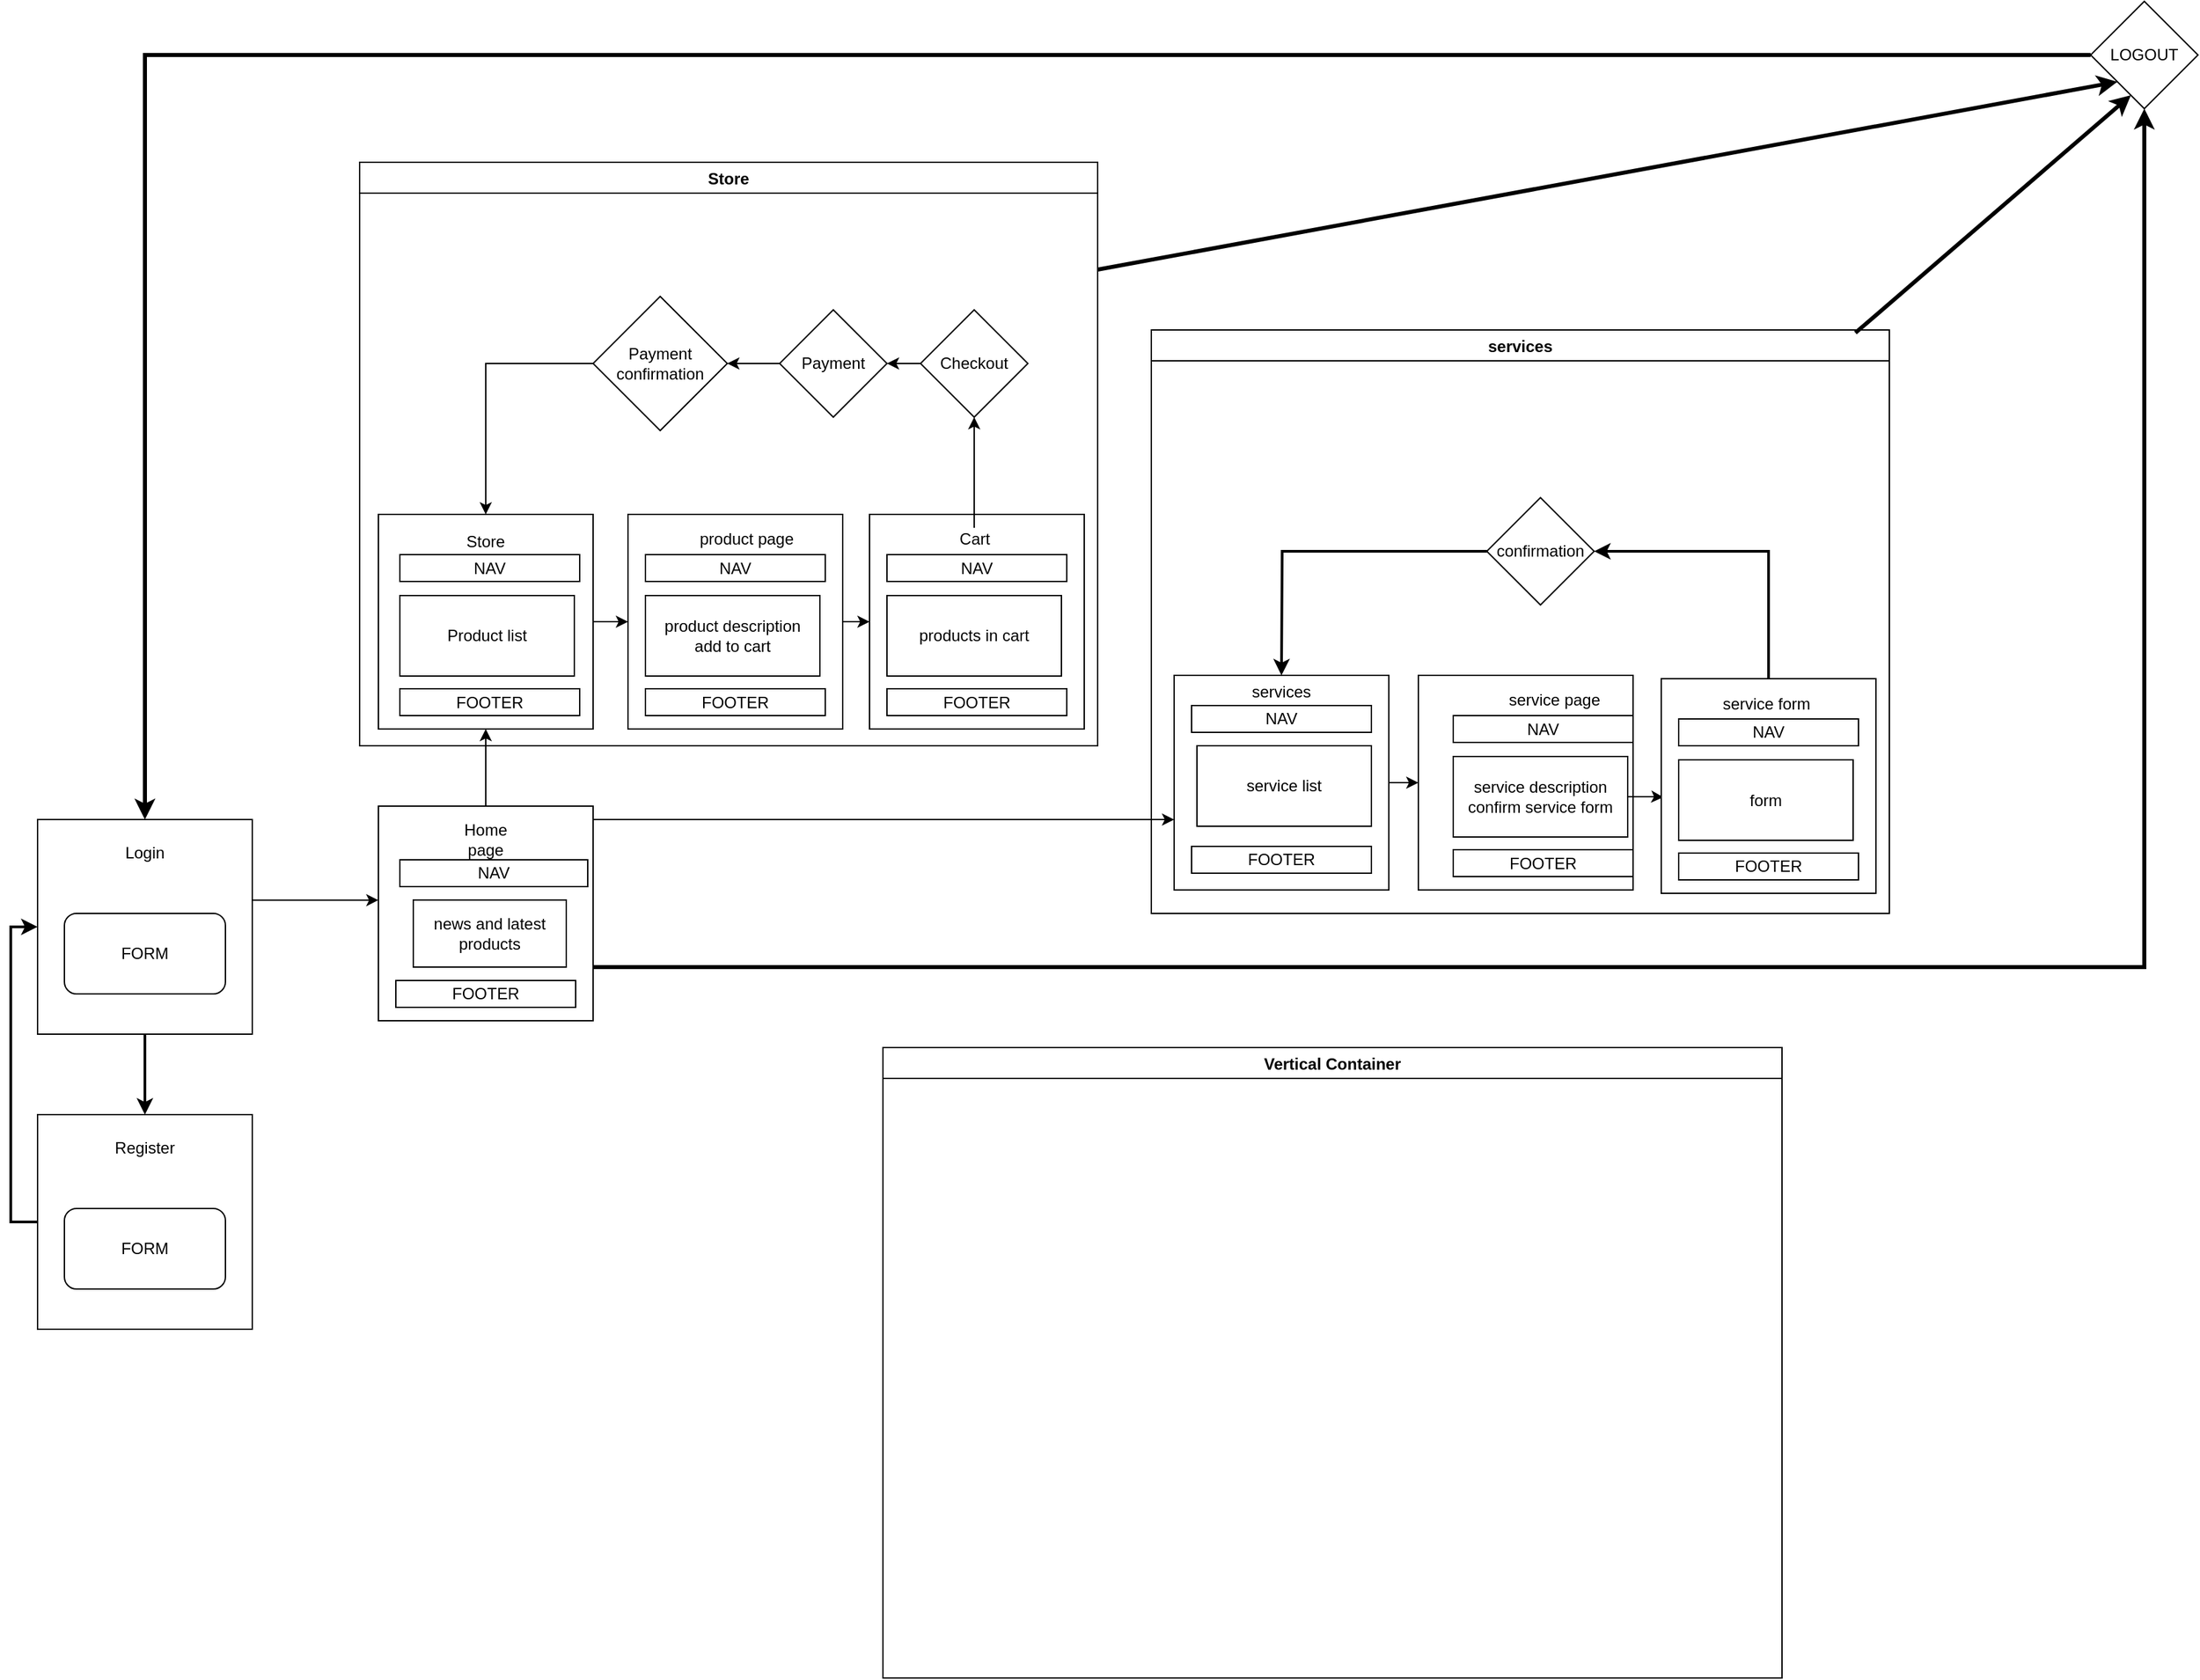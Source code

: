 <mxfile version="20.3.0" type="github">
  <diagram id="nh-2rdH2V7WlwiJ88sN1" name="Page-1">
    <mxGraphModel dx="1422" dy="780" grid="1" gridSize="10" guides="1" tooltips="1" connect="1" arrows="1" fold="1" page="1" pageScale="1" pageWidth="827" pageHeight="1169" math="0" shadow="0">
      <root>
        <mxCell id="0" />
        <mxCell id="1" parent="0" />
        <mxCell id="cTXXYOUE4Hke3cIJga1Z-7" value="" style="edgeStyle=orthogonalEdgeStyle;rounded=0;orthogonalLoop=1;jettySize=auto;html=1;entryX=0;entryY=0.438;entryDx=0;entryDy=0;entryPerimeter=0;" parent="1" source="cTXXYOUE4Hke3cIJga1Z-1" target="cTXXYOUE4Hke3cIJga1Z-6" edge="1">
          <mxGeometry relative="1" as="geometry">
            <Array as="points">
              <mxPoint x="400" y="680" />
            </Array>
          </mxGeometry>
        </mxCell>
        <mxCell id="cTXXYOUE4Hke3cIJga1Z-98" style="edgeStyle=orthogonalEdgeStyle;rounded=0;comic=0;jumpSize=3;orthogonalLoop=1;jettySize=auto;html=1;entryX=0.5;entryY=0;entryDx=0;entryDy=0;strokeWidth=2;" parent="1" source="cTXXYOUE4Hke3cIJga1Z-1" target="cTXXYOUE4Hke3cIJga1Z-95" edge="1">
          <mxGeometry relative="1" as="geometry" />
        </mxCell>
        <mxCell id="cTXXYOUE4Hke3cIJga1Z-1" value="" style="whiteSpace=wrap;html=1;aspect=fixed;" parent="1" vertex="1">
          <mxGeometry x="150" y="620" width="160" height="160" as="geometry" />
        </mxCell>
        <mxCell id="cTXXYOUE4Hke3cIJga1Z-2" value="Login" style="text;html=1;strokeColor=none;fillColor=none;align=center;verticalAlign=middle;whiteSpace=wrap;rounded=0;" parent="1" vertex="1">
          <mxGeometry x="200" y="630" width="60" height="30" as="geometry" />
        </mxCell>
        <mxCell id="cTXXYOUE4Hke3cIJga1Z-4" value="FORM " style="rounded=1;whiteSpace=wrap;html=1;" parent="1" vertex="1">
          <mxGeometry x="170" y="690" width="120" height="60" as="geometry" />
        </mxCell>
        <mxCell id="cTXXYOUE4Hke3cIJga1Z-16" value="" style="edgeStyle=orthogonalEdgeStyle;rounded=0;orthogonalLoop=1;jettySize=auto;html=1;" parent="1" source="cTXXYOUE4Hke3cIJga1Z-6" target="cTXXYOUE4Hke3cIJga1Z-15" edge="1">
          <mxGeometry relative="1" as="geometry" />
        </mxCell>
        <mxCell id="cTXXYOUE4Hke3cIJga1Z-30" style="edgeStyle=orthogonalEdgeStyle;rounded=0;orthogonalLoop=1;jettySize=auto;html=1;" parent="1" source="cTXXYOUE4Hke3cIJga1Z-6" target="cTXXYOUE4Hke3cIJga1Z-23" edge="1">
          <mxGeometry relative="1" as="geometry">
            <Array as="points">
              <mxPoint x="910" y="620" />
              <mxPoint x="910" y="620" />
            </Array>
          </mxGeometry>
        </mxCell>
        <mxCell id="cTXXYOUE4Hke3cIJga1Z-36" style="edgeStyle=orthogonalEdgeStyle;rounded=0;comic=0;orthogonalLoop=1;jettySize=auto;html=1;entryX=0.5;entryY=1;entryDx=0;entryDy=0;strokeWidth=3;" parent="1" source="cTXXYOUE4Hke3cIJga1Z-6" target="cTXXYOUE4Hke3cIJga1Z-28" edge="1">
          <mxGeometry relative="1" as="geometry">
            <Array as="points">
              <mxPoint x="1720" y="730" />
            </Array>
          </mxGeometry>
        </mxCell>
        <mxCell id="cTXXYOUE4Hke3cIJga1Z-6" value="" style="whiteSpace=wrap;html=1;aspect=fixed;" parent="1" vertex="1">
          <mxGeometry x="404" y="610" width="160" height="160" as="geometry" />
        </mxCell>
        <mxCell id="cTXXYOUE4Hke3cIJga1Z-8" value="Home page" style="text;html=1;strokeColor=none;fillColor=none;align=center;verticalAlign=middle;whiteSpace=wrap;rounded=0;" parent="1" vertex="1">
          <mxGeometry x="454" y="620" width="60" height="30" as="geometry" />
        </mxCell>
        <mxCell id="cTXXYOUE4Hke3cIJga1Z-9" value="NAV" style="rounded=0;whiteSpace=wrap;html=1;" parent="1" vertex="1">
          <mxGeometry x="420" y="650" width="140" height="20" as="geometry" />
        </mxCell>
        <mxCell id="cTXXYOUE4Hke3cIJga1Z-10" value="FOOTER" style="rounded=0;whiteSpace=wrap;html=1;" parent="1" vertex="1">
          <mxGeometry x="417" y="740" width="134" height="20" as="geometry" />
        </mxCell>
        <mxCell id="cTXXYOUE4Hke3cIJga1Z-11" value="news and latest&lt;br&gt;products" style="rounded=0;whiteSpace=wrap;html=1;" parent="1" vertex="1">
          <mxGeometry x="430" y="680" width="114" height="50" as="geometry" />
        </mxCell>
        <mxCell id="cTXXYOUE4Hke3cIJga1Z-20" value="Store " style="swimlane;" parent="1" vertex="1">
          <mxGeometry x="390" y="130" width="550" height="435" as="geometry" />
        </mxCell>
        <mxCell id="cTXXYOUE4Hke3cIJga1Z-53" style="edgeStyle=orthogonalEdgeStyle;rounded=0;comic=0;orthogonalLoop=1;jettySize=auto;html=1;entryX=0;entryY=0.5;entryDx=0;entryDy=0;strokeWidth=1;jumpSize=3;" parent="cTXXYOUE4Hke3cIJga1Z-20" source="cTXXYOUE4Hke3cIJga1Z-15" target="cTXXYOUE4Hke3cIJga1Z-48" edge="1">
          <mxGeometry relative="1" as="geometry" />
        </mxCell>
        <mxCell id="cTXXYOUE4Hke3cIJga1Z-15" value="" style="whiteSpace=wrap;html=1;aspect=fixed;" parent="cTXXYOUE4Hke3cIJga1Z-20" vertex="1">
          <mxGeometry x="14" y="262.5" width="160" height="160" as="geometry" />
        </mxCell>
        <mxCell id="cTXXYOUE4Hke3cIJga1Z-17" value="Store" style="text;html=1;strokeColor=none;fillColor=none;align=center;verticalAlign=middle;whiteSpace=wrap;rounded=0;" parent="cTXXYOUE4Hke3cIJga1Z-20" vertex="1">
          <mxGeometry x="64" y="272.5" width="60" height="20" as="geometry" />
        </mxCell>
        <mxCell id="cTXXYOUE4Hke3cIJga1Z-18" value="NAV" style="rounded=0;whiteSpace=wrap;html=1;" parent="cTXXYOUE4Hke3cIJga1Z-20" vertex="1">
          <mxGeometry x="30" y="292.5" width="134" height="20" as="geometry" />
        </mxCell>
        <mxCell id="cTXXYOUE4Hke3cIJga1Z-19" value="FOOTER" style="rounded=0;whiteSpace=wrap;html=1;" parent="cTXXYOUE4Hke3cIJga1Z-20" vertex="1">
          <mxGeometry x="30" y="392.5" width="134" height="20" as="geometry" />
        </mxCell>
        <mxCell id="cTXXYOUE4Hke3cIJga1Z-67" style="edgeStyle=orthogonalEdgeStyle;rounded=0;comic=0;jumpSize=3;orthogonalLoop=1;jettySize=auto;html=1;entryX=0.5;entryY=0;entryDx=0;entryDy=0;strokeWidth=1;" parent="cTXXYOUE4Hke3cIJga1Z-20" source="cTXXYOUE4Hke3cIJga1Z-37" target="cTXXYOUE4Hke3cIJga1Z-15" edge="1">
          <mxGeometry relative="1" as="geometry">
            <Array as="points">
              <mxPoint x="94" y="150" />
            </Array>
          </mxGeometry>
        </mxCell>
        <mxCell id="cTXXYOUE4Hke3cIJga1Z-37" value="Payment confirmation" style="rhombus;whiteSpace=wrap;html=1;" parent="cTXXYOUE4Hke3cIJga1Z-20" vertex="1">
          <mxGeometry x="174" y="100" width="100" height="100" as="geometry" />
        </mxCell>
        <mxCell id="cTXXYOUE4Hke3cIJga1Z-45" value="Product list" style="rounded=0;whiteSpace=wrap;html=1;" parent="cTXXYOUE4Hke3cIJga1Z-20" vertex="1">
          <mxGeometry x="30" y="323" width="130" height="60" as="geometry" />
        </mxCell>
        <mxCell id="cTXXYOUE4Hke3cIJga1Z-59" style="edgeStyle=orthogonalEdgeStyle;rounded=0;comic=0;jumpSize=3;orthogonalLoop=1;jettySize=auto;html=1;entryX=0;entryY=0.5;entryDx=0;entryDy=0;strokeWidth=1;" parent="cTXXYOUE4Hke3cIJga1Z-20" source="cTXXYOUE4Hke3cIJga1Z-48" target="cTXXYOUE4Hke3cIJga1Z-54" edge="1">
          <mxGeometry relative="1" as="geometry" />
        </mxCell>
        <mxCell id="cTXXYOUE4Hke3cIJga1Z-48" value="" style="whiteSpace=wrap;html=1;aspect=fixed;" parent="cTXXYOUE4Hke3cIJga1Z-20" vertex="1">
          <mxGeometry x="200" y="262.5" width="160" height="160" as="geometry" />
        </mxCell>
        <mxCell id="cTXXYOUE4Hke3cIJga1Z-49" value="product page" style="text;html=1;strokeColor=none;fillColor=none;align=center;verticalAlign=middle;whiteSpace=wrap;rounded=0;" parent="cTXXYOUE4Hke3cIJga1Z-20" vertex="1">
          <mxGeometry x="247" y="272.5" width="83" height="17.5" as="geometry" />
        </mxCell>
        <mxCell id="cTXXYOUE4Hke3cIJga1Z-50" value="NAV" style="rounded=0;whiteSpace=wrap;html=1;" parent="cTXXYOUE4Hke3cIJga1Z-20" vertex="1">
          <mxGeometry x="213" y="292.5" width="134" height="20" as="geometry" />
        </mxCell>
        <mxCell id="cTXXYOUE4Hke3cIJga1Z-51" value="FOOTER" style="rounded=0;whiteSpace=wrap;html=1;" parent="cTXXYOUE4Hke3cIJga1Z-20" vertex="1">
          <mxGeometry x="213" y="392.5" width="134" height="20" as="geometry" />
        </mxCell>
        <mxCell id="cTXXYOUE4Hke3cIJga1Z-52" value="product description &lt;br&gt;add to cart" style="rounded=0;whiteSpace=wrap;html=1;" parent="cTXXYOUE4Hke3cIJga1Z-20" vertex="1">
          <mxGeometry x="213" y="323" width="130" height="60" as="geometry" />
        </mxCell>
        <mxCell id="cTXXYOUE4Hke3cIJga1Z-54" value="" style="whiteSpace=wrap;html=1;aspect=fixed;" parent="cTXXYOUE4Hke3cIJga1Z-20" vertex="1">
          <mxGeometry x="380" y="262.5" width="160" height="160" as="geometry" />
        </mxCell>
        <mxCell id="cTXXYOUE4Hke3cIJga1Z-55" value="Cart" style="text;html=1;strokeColor=none;fillColor=none;align=center;verticalAlign=middle;whiteSpace=wrap;rounded=0;" parent="cTXXYOUE4Hke3cIJga1Z-20" vertex="1">
          <mxGeometry x="416.5" y="272.5" width="83" height="17.5" as="geometry" />
        </mxCell>
        <mxCell id="cTXXYOUE4Hke3cIJga1Z-56" value="NAV" style="rounded=0;whiteSpace=wrap;html=1;" parent="cTXXYOUE4Hke3cIJga1Z-20" vertex="1">
          <mxGeometry x="393" y="292.5" width="134" height="20" as="geometry" />
        </mxCell>
        <mxCell id="cTXXYOUE4Hke3cIJga1Z-57" value="FOOTER" style="rounded=0;whiteSpace=wrap;html=1;" parent="cTXXYOUE4Hke3cIJga1Z-20" vertex="1">
          <mxGeometry x="393" y="392.5" width="134" height="20" as="geometry" />
        </mxCell>
        <mxCell id="cTXXYOUE4Hke3cIJga1Z-58" value="products in cart" style="rounded=0;whiteSpace=wrap;html=1;" parent="cTXXYOUE4Hke3cIJga1Z-20" vertex="1">
          <mxGeometry x="393" y="323" width="130" height="60" as="geometry" />
        </mxCell>
        <mxCell id="cTXXYOUE4Hke3cIJga1Z-65" value="" style="edgeStyle=orthogonalEdgeStyle;rounded=0;comic=0;jumpSize=3;orthogonalLoop=1;jettySize=auto;html=1;strokeWidth=1;" parent="cTXXYOUE4Hke3cIJga1Z-20" source="cTXXYOUE4Hke3cIJga1Z-61" target="cTXXYOUE4Hke3cIJga1Z-64" edge="1">
          <mxGeometry relative="1" as="geometry" />
        </mxCell>
        <mxCell id="cTXXYOUE4Hke3cIJga1Z-61" value="Checkout" style="rhombus;whiteSpace=wrap;html=1;" parent="cTXXYOUE4Hke3cIJga1Z-20" vertex="1">
          <mxGeometry x="418" y="110" width="80" height="80" as="geometry" />
        </mxCell>
        <mxCell id="cTXXYOUE4Hke3cIJga1Z-62" value="" style="edgeStyle=orthogonalEdgeStyle;rounded=0;comic=0;jumpSize=3;orthogonalLoop=1;jettySize=auto;html=1;strokeWidth=1;" parent="cTXXYOUE4Hke3cIJga1Z-20" source="cTXXYOUE4Hke3cIJga1Z-55" target="cTXXYOUE4Hke3cIJga1Z-61" edge="1">
          <mxGeometry relative="1" as="geometry" />
        </mxCell>
        <mxCell id="cTXXYOUE4Hke3cIJga1Z-66" style="edgeStyle=orthogonalEdgeStyle;rounded=0;comic=0;jumpSize=3;orthogonalLoop=1;jettySize=auto;html=1;entryX=1;entryY=0.5;entryDx=0;entryDy=0;strokeWidth=1;" parent="cTXXYOUE4Hke3cIJga1Z-20" source="cTXXYOUE4Hke3cIJga1Z-64" target="cTXXYOUE4Hke3cIJga1Z-37" edge="1">
          <mxGeometry relative="1" as="geometry" />
        </mxCell>
        <mxCell id="cTXXYOUE4Hke3cIJga1Z-64" value="Payment" style="rhombus;whiteSpace=wrap;html=1;" parent="cTXXYOUE4Hke3cIJga1Z-20" vertex="1">
          <mxGeometry x="313" y="110" width="80" height="80" as="geometry" />
        </mxCell>
        <mxCell id="cTXXYOUE4Hke3cIJga1Z-27" value="services" style="swimlane;" parent="1" vertex="1">
          <mxGeometry x="980" y="255" width="550" height="435" as="geometry">
            <mxRectangle x="1020" y="272.5" width="90" height="30" as="alternateBounds" />
          </mxGeometry>
        </mxCell>
        <mxCell id="cTXXYOUE4Hke3cIJga1Z-86" style="edgeStyle=orthogonalEdgeStyle;rounded=0;comic=0;jumpSize=3;orthogonalLoop=1;jettySize=auto;html=1;entryX=0;entryY=0.5;entryDx=0;entryDy=0;strokeWidth=1;" parent="cTXXYOUE4Hke3cIJga1Z-27" source="cTXXYOUE4Hke3cIJga1Z-23" target="cTXXYOUE4Hke3cIJga1Z-72" edge="1">
          <mxGeometry relative="1" as="geometry" />
        </mxCell>
        <mxCell id="cTXXYOUE4Hke3cIJga1Z-23" value="" style="whiteSpace=wrap;html=1;aspect=fixed;" parent="cTXXYOUE4Hke3cIJga1Z-27" vertex="1">
          <mxGeometry x="17" y="257.5" width="160" height="160" as="geometry" />
        </mxCell>
        <mxCell id="cTXXYOUE4Hke3cIJga1Z-25" value="NAV" style="rounded=0;whiteSpace=wrap;html=1;" parent="cTXXYOUE4Hke3cIJga1Z-27" vertex="1">
          <mxGeometry x="30" y="280" width="134" height="20" as="geometry" />
        </mxCell>
        <mxCell id="cTXXYOUE4Hke3cIJga1Z-24" value="services" style="text;html=1;strokeColor=none;fillColor=none;align=center;verticalAlign=middle;whiteSpace=wrap;rounded=0;" parent="cTXXYOUE4Hke3cIJga1Z-27" vertex="1">
          <mxGeometry x="67" y="260" width="60" height="20" as="geometry" />
        </mxCell>
        <mxCell id="cTXXYOUE4Hke3cIJga1Z-26" value="FOOTER" style="rounded=0;whiteSpace=wrap;html=1;" parent="cTXXYOUE4Hke3cIJga1Z-27" vertex="1">
          <mxGeometry x="30" y="385" width="134" height="20" as="geometry" />
        </mxCell>
        <mxCell id="cTXXYOUE4Hke3cIJga1Z-42" style="edgeStyle=orthogonalEdgeStyle;rounded=0;comic=0;orthogonalLoop=1;jettySize=auto;html=1;strokeWidth=2;" parent="cTXXYOUE4Hke3cIJga1Z-27" source="cTXXYOUE4Hke3cIJga1Z-43" edge="1">
          <mxGeometry relative="1" as="geometry">
            <mxPoint x="97" y="257.5" as="targetPoint" />
          </mxGeometry>
        </mxCell>
        <mxCell id="cTXXYOUE4Hke3cIJga1Z-43" value="confirmation" style="rhombus;whiteSpace=wrap;html=1;" parent="cTXXYOUE4Hke3cIJga1Z-27" vertex="1">
          <mxGeometry x="250" y="125" width="80" height="80" as="geometry" />
        </mxCell>
        <mxCell id="cTXXYOUE4Hke3cIJga1Z-72" value="" style="whiteSpace=wrap;html=1;aspect=fixed;" parent="cTXXYOUE4Hke3cIJga1Z-27" vertex="1">
          <mxGeometry x="199" y="257.5" width="160" height="160" as="geometry" />
        </mxCell>
        <mxCell id="cTXXYOUE4Hke3cIJga1Z-73" value="service page" style="text;html=1;strokeColor=none;fillColor=none;align=center;verticalAlign=middle;whiteSpace=wrap;rounded=0;" parent="cTXXYOUE4Hke3cIJga1Z-27" vertex="1">
          <mxGeometry x="259" y="267.5" width="83" height="17.5" as="geometry" />
        </mxCell>
        <mxCell id="cTXXYOUE4Hke3cIJga1Z-74" value="NAV" style="rounded=0;whiteSpace=wrap;html=1;" parent="cTXXYOUE4Hke3cIJga1Z-27" vertex="1">
          <mxGeometry x="225" y="287.5" width="134" height="20" as="geometry" />
        </mxCell>
        <mxCell id="cTXXYOUE4Hke3cIJga1Z-75" value="FOOTER" style="rounded=0;whiteSpace=wrap;html=1;" parent="cTXXYOUE4Hke3cIJga1Z-27" vertex="1">
          <mxGeometry x="225" y="387.5" width="134" height="20" as="geometry" />
        </mxCell>
        <mxCell id="cTXXYOUE4Hke3cIJga1Z-88" style="edgeStyle=orthogonalEdgeStyle;rounded=0;comic=0;jumpSize=3;orthogonalLoop=1;jettySize=auto;html=1;entryX=0.01;entryY=0.552;entryDx=0;entryDy=0;entryPerimeter=0;strokeWidth=1;" parent="cTXXYOUE4Hke3cIJga1Z-27" source="cTXXYOUE4Hke3cIJga1Z-76" target="cTXXYOUE4Hke3cIJga1Z-77" edge="1">
          <mxGeometry relative="1" as="geometry" />
        </mxCell>
        <mxCell id="cTXXYOUE4Hke3cIJga1Z-76" value="service description&lt;br&gt;confirm service form" style="rounded=0;whiteSpace=wrap;html=1;" parent="cTXXYOUE4Hke3cIJga1Z-27" vertex="1">
          <mxGeometry x="225" y="318" width="130" height="60" as="geometry" />
        </mxCell>
        <mxCell id="cTXXYOUE4Hke3cIJga1Z-77" value="" style="whiteSpace=wrap;html=1;aspect=fixed;" parent="cTXXYOUE4Hke3cIJga1Z-27" vertex="1">
          <mxGeometry x="380" y="260" width="160" height="160" as="geometry" />
        </mxCell>
        <mxCell id="cTXXYOUE4Hke3cIJga1Z-90" style="edgeStyle=orthogonalEdgeStyle;rounded=0;comic=0;jumpSize=3;orthogonalLoop=1;jettySize=auto;html=1;entryX=1;entryY=0.5;entryDx=0;entryDy=0;strokeWidth=2;exitX=0.5;exitY=0;exitDx=0;exitDy=0;" parent="cTXXYOUE4Hke3cIJga1Z-27" source="cTXXYOUE4Hke3cIJga1Z-77" target="cTXXYOUE4Hke3cIJga1Z-43" edge="1">
          <mxGeometry relative="1" as="geometry">
            <Array as="points">
              <mxPoint x="460" y="165" />
            </Array>
          </mxGeometry>
        </mxCell>
        <mxCell id="cTXXYOUE4Hke3cIJga1Z-78" value="service form" style="text;html=1;strokeColor=none;fillColor=none;align=center;verticalAlign=middle;whiteSpace=wrap;rounded=0;" parent="cTXXYOUE4Hke3cIJga1Z-27" vertex="1">
          <mxGeometry x="416.5" y="270" width="83" height="17.5" as="geometry" />
        </mxCell>
        <mxCell id="cTXXYOUE4Hke3cIJga1Z-79" value="NAV" style="rounded=0;whiteSpace=wrap;html=1;" parent="cTXXYOUE4Hke3cIJga1Z-27" vertex="1">
          <mxGeometry x="393" y="290" width="134" height="20" as="geometry" />
        </mxCell>
        <mxCell id="cTXXYOUE4Hke3cIJga1Z-80" value="FOOTER" style="rounded=0;whiteSpace=wrap;html=1;" parent="cTXXYOUE4Hke3cIJga1Z-27" vertex="1">
          <mxGeometry x="393" y="390" width="134" height="20" as="geometry" />
        </mxCell>
        <mxCell id="cTXXYOUE4Hke3cIJga1Z-81" value="form" style="rounded=0;whiteSpace=wrap;html=1;" parent="cTXXYOUE4Hke3cIJga1Z-27" vertex="1">
          <mxGeometry x="393" y="320.5" width="130" height="60" as="geometry" />
        </mxCell>
        <mxCell id="cTXXYOUE4Hke3cIJga1Z-84" value="service list" style="rounded=0;whiteSpace=wrap;html=1;" parent="cTXXYOUE4Hke3cIJga1Z-27" vertex="1">
          <mxGeometry x="34" y="310" width="130" height="60" as="geometry" />
        </mxCell>
        <mxCell id="cTXXYOUE4Hke3cIJga1Z-29" style="edgeStyle=orthogonalEdgeStyle;rounded=0;orthogonalLoop=1;jettySize=auto;html=1;strokeWidth=3;flowAnimation=0;comic=0;enumerate=0;orthogonal=0;noJump=0;bendable=1;backgroundOutline=0;arcSize=20;" parent="1" source="cTXXYOUE4Hke3cIJga1Z-28" target="cTXXYOUE4Hke3cIJga1Z-1" edge="1">
          <mxGeometry relative="1" as="geometry" />
        </mxCell>
        <mxCell id="cTXXYOUE4Hke3cIJga1Z-28" value="LOGOUT" style="rhombus;whiteSpace=wrap;html=1;" parent="1" vertex="1">
          <mxGeometry x="1680" y="10" width="80" height="80" as="geometry" />
        </mxCell>
        <mxCell id="cTXXYOUE4Hke3cIJga1Z-32" value="" style="endArrow=classic;html=1;rounded=0;comic=0;strokeWidth=3;entryX=0;entryY=1;entryDx=0;entryDy=0;" parent="1" target="cTXXYOUE4Hke3cIJga1Z-28" edge="1">
          <mxGeometry width="50" height="50" relative="1" as="geometry">
            <mxPoint x="940" y="210" as="sourcePoint" />
            <mxPoint x="1000" y="160" as="targetPoint" />
          </mxGeometry>
        </mxCell>
        <mxCell id="cTXXYOUE4Hke3cIJga1Z-33" value="" style="endArrow=classic;html=1;rounded=0;comic=0;strokeWidth=3;entryX=0;entryY=1;entryDx=0;entryDy=0;exitX=0.954;exitY=0.005;exitDx=0;exitDy=0;exitPerimeter=0;" parent="1" source="cTXXYOUE4Hke3cIJga1Z-27" edge="1">
          <mxGeometry width="50" height="50" relative="1" as="geometry">
            <mxPoint x="950" y="220" as="sourcePoint" />
            <mxPoint x="1710" y="80" as="targetPoint" />
          </mxGeometry>
        </mxCell>
        <mxCell id="cTXXYOUE4Hke3cIJga1Z-99" style="edgeStyle=orthogonalEdgeStyle;rounded=0;comic=0;jumpSize=3;orthogonalLoop=1;jettySize=auto;html=1;strokeWidth=2;entryX=0;entryY=0.5;entryDx=0;entryDy=0;" parent="1" source="cTXXYOUE4Hke3cIJga1Z-95" target="cTXXYOUE4Hke3cIJga1Z-1" edge="1">
          <mxGeometry relative="1" as="geometry">
            <mxPoint x="80" y="710" as="targetPoint" />
            <Array as="points">
              <mxPoint x="130" y="920" />
              <mxPoint x="130" y="700" />
            </Array>
          </mxGeometry>
        </mxCell>
        <mxCell id="cTXXYOUE4Hke3cIJga1Z-95" value="" style="whiteSpace=wrap;html=1;aspect=fixed;" parent="1" vertex="1">
          <mxGeometry x="150" y="840" width="160" height="160" as="geometry" />
        </mxCell>
        <mxCell id="cTXXYOUE4Hke3cIJga1Z-96" value="Register" style="text;html=1;strokeColor=none;fillColor=none;align=center;verticalAlign=middle;whiteSpace=wrap;rounded=0;" parent="1" vertex="1">
          <mxGeometry x="200" y="850" width="60" height="30" as="geometry" />
        </mxCell>
        <mxCell id="cTXXYOUE4Hke3cIJga1Z-97" value="FORM " style="rounded=1;whiteSpace=wrap;html=1;" parent="1" vertex="1">
          <mxGeometry x="170" y="910" width="120" height="60" as="geometry" />
        </mxCell>
        <mxCell id="AcpV7vZ9gTqf3X0dimNc-1" value="Vertical Container" style="swimlane;" vertex="1" parent="1">
          <mxGeometry x="780" y="790" width="670" height="470" as="geometry" />
        </mxCell>
      </root>
    </mxGraphModel>
  </diagram>
</mxfile>
